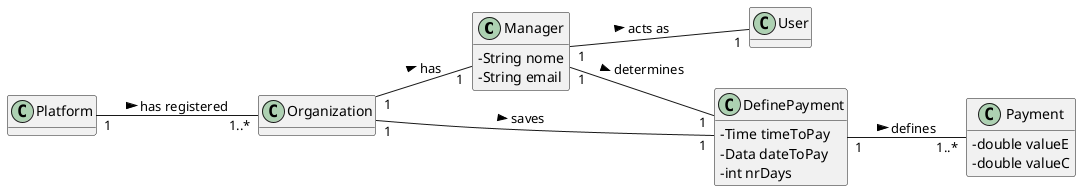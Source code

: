 @startuml
skinparam classAttributeIconSize 0
hide methods
left to right direction



class Manager {
  -String nome
  -String email
}

class User {
}



class Payment{
  -double valueE
  -double valueC
}

class DefinePayment{
  -Time timeToPay
  -Data dateToPay
  -int nrDays
}



Platform "1" -- "1..*" Organization: has registered >

Organization "1" -- "1" Manager: has >
Organization "1" -- "1" DefinePayment: saves >

Manager "1" -- "1" User: acts as >
Manager "1" -- "1" DefinePayment: determines >


DefinePayment "1" -- "1..*" Payment: defines > 

@enduml
